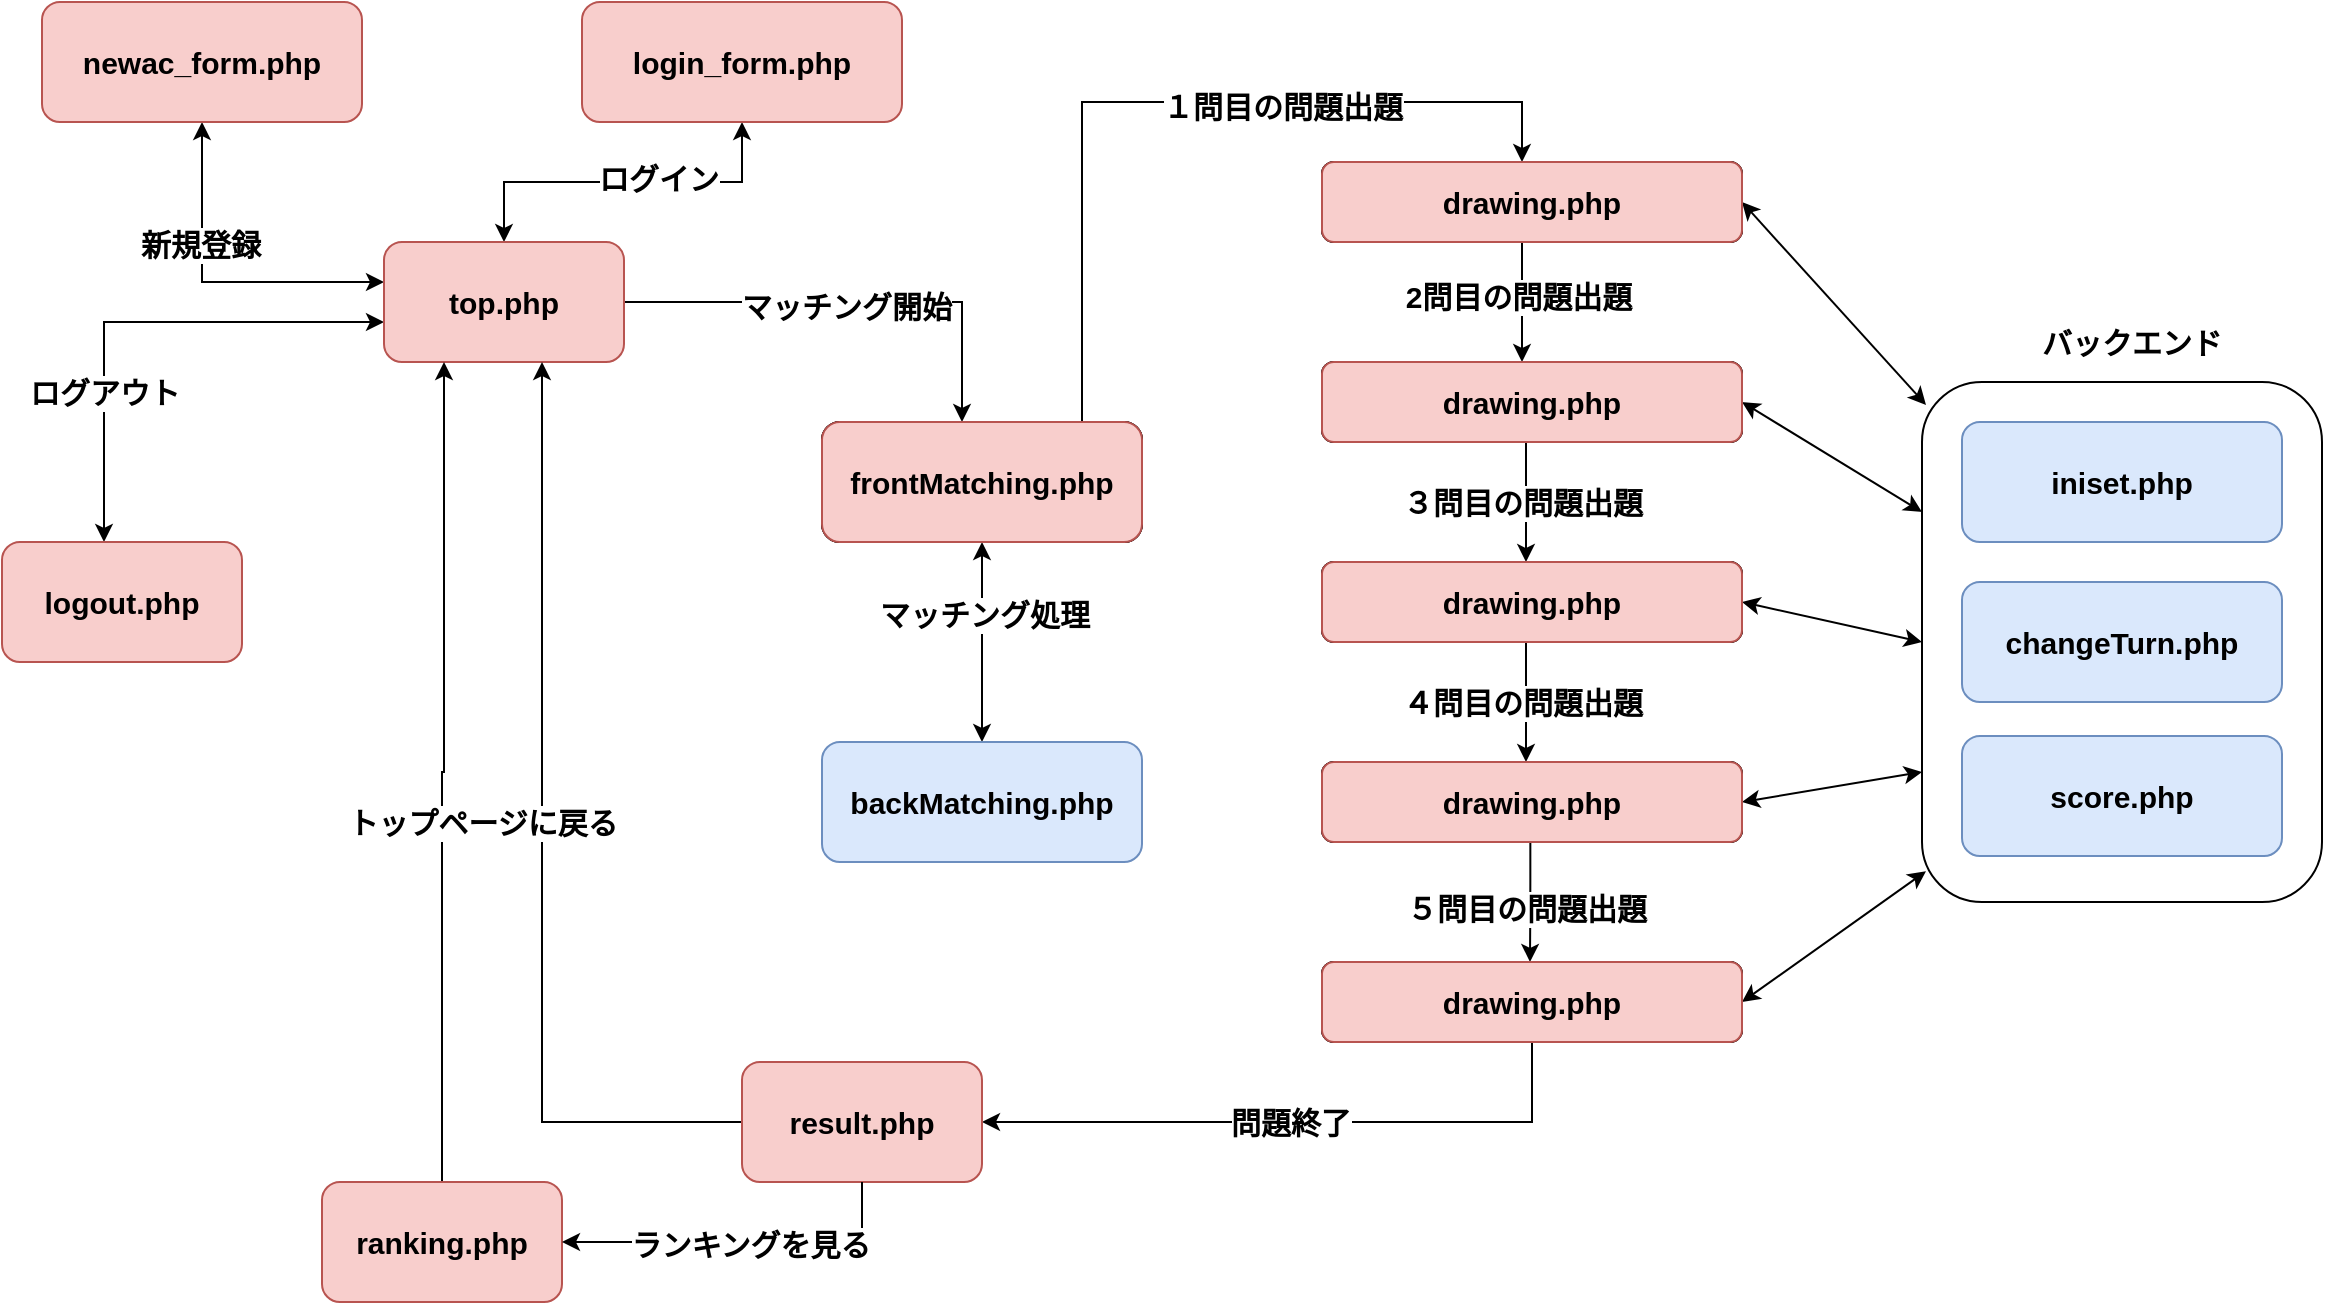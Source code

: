 <mxfile version="14.2.6" type="github">
  <diagram id="0sy5LNUqnLt38G_ARiGn" name="Page-1">
    <mxGraphModel dx="848" dy="1262" grid="1" gridSize="10" guides="1" tooltips="1" connect="1" arrows="1" fold="1" page="1" pageScale="1" pageWidth="583" pageHeight="827" math="0" shadow="0">
      <root>
        <mxCell id="0" />
        <mxCell id="1" parent="0" />
        <mxCell id="LJ6ic7p3RvikOZII2ErR-3" value="" style="edgeStyle=orthogonalEdgeStyle;rounded=0;orthogonalLoop=1;jettySize=auto;html=1;fontStyle=1;fontSize=15;startArrow=classic;startFill=1;spacing=2;" edge="1" parent="1" source="LJ6ic7p3RvikOZII2ErR-1" target="LJ6ic7p3RvikOZII2ErR-2">
          <mxGeometry relative="1" as="geometry">
            <Array as="points">
              <mxPoint x="106" y="180" />
            </Array>
          </mxGeometry>
        </mxCell>
        <mxCell id="LJ6ic7p3RvikOZII2ErR-106" value="新規登録" style="edgeLabel;html=1;align=center;verticalAlign=middle;resizable=0;points=[];fontSize=15;fontStyle=1;spacing=2;" vertex="1" connectable="0" parent="LJ6ic7p3RvikOZII2ErR-3">
          <mxGeometry x="0.287" y="1" relative="1" as="geometry">
            <mxPoint as="offset" />
          </mxGeometry>
        </mxCell>
        <mxCell id="LJ6ic7p3RvikOZII2ErR-5" value="" style="edgeStyle=orthogonalEdgeStyle;rounded=0;orthogonalLoop=1;jettySize=auto;html=1;fontStyle=1;fontSize=15;startArrow=classic;startFill=1;spacing=2;" edge="1" parent="1" source="LJ6ic7p3RvikOZII2ErR-1" target="LJ6ic7p3RvikOZII2ErR-4">
          <mxGeometry relative="1" as="geometry" />
        </mxCell>
        <mxCell id="LJ6ic7p3RvikOZII2ErR-105" value="ログイン" style="edgeLabel;html=1;align=center;verticalAlign=middle;resizable=0;points=[];fontSize=15;fontStyle=1;spacing=2;" vertex="1" connectable="0" parent="LJ6ic7p3RvikOZII2ErR-5">
          <mxGeometry x="0.192" y="2" relative="1" as="geometry">
            <mxPoint as="offset" />
          </mxGeometry>
        </mxCell>
        <mxCell id="LJ6ic7p3RvikOZII2ErR-8" value="" style="edgeStyle=orthogonalEdgeStyle;rounded=0;orthogonalLoop=1;jettySize=auto;html=1;fontStyle=1;fontSize=15;spacing=2;" edge="1" parent="1" source="LJ6ic7p3RvikOZII2ErR-1" target="LJ6ic7p3RvikOZII2ErR-7">
          <mxGeometry relative="1" as="geometry">
            <Array as="points">
              <mxPoint x="486" y="190" />
            </Array>
          </mxGeometry>
        </mxCell>
        <mxCell id="LJ6ic7p3RvikOZII2ErR-64" value="マッチング開始" style="edgeLabel;html=1;align=center;verticalAlign=middle;resizable=0;points=[];fontSize=15;fontStyle=1;spacing=2;" vertex="1" connectable="0" parent="LJ6ic7p3RvikOZII2ErR-8">
          <mxGeometry x="-0.03" y="-2" relative="1" as="geometry">
            <mxPoint as="offset" />
          </mxGeometry>
        </mxCell>
        <mxCell id="LJ6ic7p3RvikOZII2ErR-111" value="" style="edgeStyle=orthogonalEdgeStyle;rounded=0;orthogonalLoop=1;jettySize=auto;html=1;startArrow=classic;startFill=1;fontSize=15;spacing=2;" edge="1" parent="1" source="LJ6ic7p3RvikOZII2ErR-1" target="LJ6ic7p3RvikOZII2ErR-110">
          <mxGeometry relative="1" as="geometry">
            <Array as="points">
              <mxPoint x="57" y="200" />
            </Array>
          </mxGeometry>
        </mxCell>
        <mxCell id="LJ6ic7p3RvikOZII2ErR-112" value="ログアウト" style="edgeLabel;html=1;align=center;verticalAlign=middle;resizable=0;points=[];fontSize=15;fontStyle=1;spacing=2;" vertex="1" connectable="0" parent="LJ6ic7p3RvikOZII2ErR-111">
          <mxGeometry x="0.397" relative="1" as="geometry">
            <mxPoint as="offset" />
          </mxGeometry>
        </mxCell>
        <mxCell id="LJ6ic7p3RvikOZII2ErR-1" value="top.php" style="rounded=1;whiteSpace=wrap;html=1;fontStyle=1;fontSize=15;fillColor=#f8cecc;strokeColor=#b85450;spacing=2;" vertex="1" parent="1">
          <mxGeometry x="197" y="160" width="120" height="60" as="geometry" />
        </mxCell>
        <mxCell id="LJ6ic7p3RvikOZII2ErR-2" value="newac_form.php" style="rounded=1;whiteSpace=wrap;html=1;fontStyle=1;fontSize=15;fillColor=#f8cecc;strokeColor=#b85450;spacing=2;" vertex="1" parent="1">
          <mxGeometry x="26" y="40" width="160" height="60" as="geometry" />
        </mxCell>
        <mxCell id="LJ6ic7p3RvikOZII2ErR-4" value="login_form.php" style="rounded=1;whiteSpace=wrap;html=1;fontStyle=1;fontSize=15;fillColor=#f8cecc;strokeColor=#b85450;spacing=2;" vertex="1" parent="1">
          <mxGeometry x="296" y="40" width="160" height="60" as="geometry" />
        </mxCell>
        <mxCell id="LJ6ic7p3RvikOZII2ErR-10" value="" style="edgeStyle=orthogonalEdgeStyle;rounded=0;orthogonalLoop=1;jettySize=auto;html=1;fontStyle=1;fontSize=15;spacing=2;" edge="1" parent="1" source="LJ6ic7p3RvikOZII2ErR-7" target="LJ6ic7p3RvikOZII2ErR-9">
          <mxGeometry relative="1" as="geometry">
            <Array as="points">
              <mxPoint x="546" y="90" />
              <mxPoint x="766" y="90" />
            </Array>
          </mxGeometry>
        </mxCell>
        <mxCell id="LJ6ic7p3RvikOZII2ErR-65" value="１問目の問題出題" style="edgeLabel;html=1;align=center;verticalAlign=middle;resizable=0;points=[];fontSize=15;fontStyle=1;spacing=2;" vertex="1" connectable="0" parent="LJ6ic7p3RvikOZII2ErR-10">
          <mxGeometry x="0.046" y="-2" relative="1" as="geometry">
            <mxPoint x="45.71" as="offset" />
          </mxGeometry>
        </mxCell>
        <mxCell id="LJ6ic7p3RvikOZII2ErR-12" value="" style="edgeStyle=orthogonalEdgeStyle;rounded=0;orthogonalLoop=1;jettySize=auto;html=1;fontStyle=1;fontSize=15;startArrow=classic;startFill=1;spacing=2;" edge="1" parent="1" source="LJ6ic7p3RvikOZII2ErR-7" target="LJ6ic7p3RvikOZII2ErR-11">
          <mxGeometry relative="1" as="geometry" />
        </mxCell>
        <mxCell id="LJ6ic7p3RvikOZII2ErR-109" value="&lt;b&gt;マッチング処理&lt;/b&gt;" style="edgeLabel;html=1;align=center;verticalAlign=middle;resizable=0;points=[];fontSize=15;spacing=2;" vertex="1" connectable="0" parent="LJ6ic7p3RvikOZII2ErR-12">
          <mxGeometry x="-0.276" y="1" relative="1" as="geometry">
            <mxPoint as="offset" />
          </mxGeometry>
        </mxCell>
        <mxCell id="LJ6ic7p3RvikOZII2ErR-7" value="frontMatching.php" style="rounded=1;whiteSpace=wrap;html=1;fontStyle=1;fontSize=15;spacing=2;" vertex="1" parent="1">
          <mxGeometry x="416" y="250" width="160" height="60" as="geometry" />
        </mxCell>
        <mxCell id="LJ6ic7p3RvikOZII2ErR-9" value="drawing.php" style="rounded=1;whiteSpace=wrap;html=1;fontStyle=1;fontSize=15;spacing=2;" vertex="1" parent="1">
          <mxGeometry x="666" y="120" width="210" height="40" as="geometry" />
        </mxCell>
        <mxCell id="LJ6ic7p3RvikOZII2ErR-11" value="backMatching.php" style="rounded=1;whiteSpace=wrap;html=1;fontStyle=1;fontSize=15;fillColor=#dae8fc;strokeColor=#6c8ebf;spacing=2;" vertex="1" parent="1">
          <mxGeometry x="416" y="410" width="160" height="60" as="geometry" />
        </mxCell>
        <mxCell id="LJ6ic7p3RvikOZII2ErR-13" value="&lt;span&gt;drawing.php&lt;/span&gt;" style="rounded=1;whiteSpace=wrap;html=1;fontStyle=1;fontSize=15;spacing=2;" vertex="1" parent="1">
          <mxGeometry x="666" y="220" width="210" height="40" as="geometry" />
        </mxCell>
        <mxCell id="LJ6ic7p3RvikOZII2ErR-15" value="&lt;span&gt;drawing.php&lt;/span&gt;" style="rounded=1;whiteSpace=wrap;html=1;fontStyle=1;fontSize=15;spacing=2;" vertex="1" parent="1">
          <mxGeometry x="666" y="320" width="210" height="40" as="geometry" />
        </mxCell>
        <mxCell id="LJ6ic7p3RvikOZII2ErR-17" value="&lt;span&gt;drawing.php&lt;/span&gt;" style="rounded=1;whiteSpace=wrap;html=1;fontStyle=1;fontSize=15;spacing=2;" vertex="1" parent="1">
          <mxGeometry x="666" y="420" width="210" height="40" as="geometry" />
        </mxCell>
        <mxCell id="LJ6ic7p3RvikOZII2ErR-23" value="" style="edgeStyle=orthogonalEdgeStyle;rounded=0;orthogonalLoop=1;jettySize=auto;html=1;entryX=1;entryY=0.5;entryDx=0;entryDy=0;fontStyle=1;fontSize=15;spacing=2;" edge="1" parent="1" source="LJ6ic7p3RvikOZII2ErR-19" target="LJ6ic7p3RvikOZII2ErR-24">
          <mxGeometry relative="1" as="geometry">
            <mxPoint x="770.0" y="480.0" as="sourcePoint" />
            <mxPoint x="526" y="630" as="targetPoint" />
            <Array as="points">
              <mxPoint x="771" y="600" />
            </Array>
          </mxGeometry>
        </mxCell>
        <mxCell id="LJ6ic7p3RvikOZII2ErR-75" value="問題終了" style="edgeLabel;html=1;align=center;verticalAlign=middle;resizable=0;points=[];fontSize=15;fontStyle=1;spacing=2;" vertex="1" connectable="0" parent="LJ6ic7p3RvikOZII2ErR-23">
          <mxGeometry x="0.024" relative="1" as="geometry">
            <mxPoint as="offset" />
          </mxGeometry>
        </mxCell>
        <mxCell id="LJ6ic7p3RvikOZII2ErR-30" value="" style="edgeStyle=orthogonalEdgeStyle;rounded=0;orthogonalLoop=1;jettySize=auto;html=1;fontStyle=1;fontSize=15;spacing=2;" edge="1" parent="1" source="LJ6ic7p3RvikOZII2ErR-24" target="LJ6ic7p3RvikOZII2ErR-1">
          <mxGeometry relative="1" as="geometry">
            <mxPoint x="275" y="225" as="targetPoint" />
            <Array as="points">
              <mxPoint x="276" y="600" />
            </Array>
          </mxGeometry>
        </mxCell>
        <mxCell id="LJ6ic7p3RvikOZII2ErR-24" value="result.php" style="rounded=1;whiteSpace=wrap;html=1;fontStyle=1;fontSize=15;fillColor=#f8cecc;strokeColor=#b85450;spacing=2;" vertex="1" parent="1">
          <mxGeometry x="376" y="570" width="120" height="60" as="geometry" />
        </mxCell>
        <mxCell id="LJ6ic7p3RvikOZII2ErR-36" value="" style="edgeStyle=orthogonalEdgeStyle;rounded=0;orthogonalLoop=1;jettySize=auto;html=1;entryX=0.25;entryY=1;entryDx=0;entryDy=0;fontStyle=1;fontSize=15;spacing=2;" edge="1" parent="1" source="LJ6ic7p3RvikOZII2ErR-33" target="LJ6ic7p3RvikOZII2ErR-1">
          <mxGeometry relative="1" as="geometry">
            <mxPoint x="106" y="370" as="targetPoint" />
          </mxGeometry>
        </mxCell>
        <mxCell id="LJ6ic7p3RvikOZII2ErR-113" value="トップページに戻る" style="edgeLabel;html=1;align=center;verticalAlign=middle;resizable=0;points=[];fontSize=15;fontStyle=1;spacing=2;" vertex="1" connectable="0" parent="LJ6ic7p3RvikOZII2ErR-36">
          <mxGeometry x="-0.374" y="1" relative="1" as="geometry">
            <mxPoint x="21" y="-51.67" as="offset" />
          </mxGeometry>
        </mxCell>
        <mxCell id="LJ6ic7p3RvikOZII2ErR-33" value="ranking.php" style="rounded=1;whiteSpace=wrap;html=1;fontStyle=1;fontSize=15;fillColor=#f8cecc;strokeColor=#b85450;spacing=2;" vertex="1" parent="1">
          <mxGeometry x="166" y="630" width="120" height="60" as="geometry" />
        </mxCell>
        <mxCell id="LJ6ic7p3RvikOZII2ErR-41" value="" style="endArrow=classic;html=1;entryX=1;entryY=0.5;entryDx=0;entryDy=0;exitX=0.5;exitY=1;exitDx=0;exitDy=0;rounded=0;fontStyle=1;fontSize=15;spacing=2;" edge="1" parent="1" source="LJ6ic7p3RvikOZII2ErR-24" target="LJ6ic7p3RvikOZII2ErR-33">
          <mxGeometry width="50" height="50" relative="1" as="geometry">
            <mxPoint x="396" y="520" as="sourcePoint" />
            <mxPoint x="446" y="470" as="targetPoint" />
            <Array as="points">
              <mxPoint x="436" y="660" />
              <mxPoint x="356" y="660" />
            </Array>
          </mxGeometry>
        </mxCell>
        <mxCell id="LJ6ic7p3RvikOZII2ErR-116" value="ランキングを見る" style="edgeLabel;html=1;align=center;verticalAlign=middle;resizable=0;points=[];fontSize=15;fontStyle=1;spacing=2;" vertex="1" connectable="0" parent="LJ6ic7p3RvikOZII2ErR-41">
          <mxGeometry x="-0.026" y="1" relative="1" as="geometry">
            <mxPoint x="1" as="offset" />
          </mxGeometry>
        </mxCell>
        <mxCell id="LJ6ic7p3RvikOZII2ErR-42" value="iniset.php" style="whiteSpace=wrap;html=1;rounded=1;fontSize=15;fontStyle=1;fillColor=#dae8fc;strokeColor=#6c8ebf;spacing=2;" vertex="1" parent="1">
          <mxGeometry x="986" y="250" width="160" height="60" as="geometry" />
        </mxCell>
        <mxCell id="LJ6ic7p3RvikOZII2ErR-48" value="changeTurn.php" style="whiteSpace=wrap;html=1;rounded=1;fontSize=15;fontStyle=1;fillColor=#dae8fc;strokeColor=#6c8ebf;spacing=2;" vertex="1" parent="1">
          <mxGeometry x="986" y="330" width="160" height="60" as="geometry" />
        </mxCell>
        <mxCell id="LJ6ic7p3RvikOZII2ErR-51" value="score.php" style="whiteSpace=wrap;html=1;rounded=1;fontSize=15;fontStyle=1;fillColor=#dae8fc;strokeColor=#6c8ebf;spacing=2;" vertex="1" parent="1">
          <mxGeometry x="986" y="407" width="160" height="60" as="geometry" />
        </mxCell>
        <mxCell id="LJ6ic7p3RvikOZII2ErR-19" value="&lt;span&gt;drawing.php&lt;/span&gt;" style="rounded=1;whiteSpace=wrap;html=1;fontStyle=1;fontSize=15;spacing=2;" vertex="1" parent="1">
          <mxGeometry x="666" y="520" width="210" height="40" as="geometry" />
        </mxCell>
        <mxCell id="LJ6ic7p3RvikOZII2ErR-68" value="" style="endArrow=classic;html=1;fontSize=15;exitX=1;exitY=0.5;exitDx=0;exitDy=0;startArrow=classic;startFill=1;entryX=0.01;entryY=0.044;entryDx=0;entryDy=0;entryPerimeter=0;fontStyle=1;spacing=2;" edge="1" parent="1" source="LJ6ic7p3RvikOZII2ErR-9" target="LJ6ic7p3RvikOZII2ErR-70">
          <mxGeometry width="50" height="50" relative="1" as="geometry">
            <mxPoint x="846" y="520" as="sourcePoint" />
            <mxPoint x="976" y="250" as="targetPoint" />
            <Array as="points" />
          </mxGeometry>
        </mxCell>
        <mxCell id="LJ6ic7p3RvikOZII2ErR-70" value="" style="rounded=1;whiteSpace=wrap;html=1;fontSize=15;fillColor=none;spacing=2;" vertex="1" parent="1">
          <mxGeometry x="966" y="230" width="200" height="260" as="geometry" />
        </mxCell>
        <mxCell id="LJ6ic7p3RvikOZII2ErR-71" value="" style="endArrow=classic;html=1;fontSize=15;exitX=1;exitY=0.5;exitDx=0;exitDy=0;startArrow=classic;startFill=1;entryX=0;entryY=0.25;entryDx=0;entryDy=0;fontStyle=1;spacing=2;" edge="1" parent="1" target="LJ6ic7p3RvikOZII2ErR-70">
          <mxGeometry width="50" height="50" relative="1" as="geometry">
            <mxPoint x="876" y="240" as="sourcePoint" />
            <mxPoint x="946" y="320" as="targetPoint" />
          </mxGeometry>
        </mxCell>
        <mxCell id="LJ6ic7p3RvikOZII2ErR-72" value="" style="endArrow=classic;html=1;fontSize=15;exitX=1;exitY=0.5;exitDx=0;exitDy=0;startArrow=classic;startFill=1;entryX=0.01;entryY=0.941;entryDx=0;entryDy=0;entryPerimeter=0;fontStyle=1;spacing=2;" edge="1" parent="1" target="LJ6ic7p3RvikOZII2ErR-70">
          <mxGeometry width="50" height="50" relative="1" as="geometry">
            <mxPoint x="876" y="540" as="sourcePoint" />
            <mxPoint x="946" y="320" as="targetPoint" />
          </mxGeometry>
        </mxCell>
        <mxCell id="LJ6ic7p3RvikOZII2ErR-73" value="" style="endArrow=classic;html=1;fontSize=15;exitX=1;exitY=0.5;exitDx=0;exitDy=0;startArrow=classic;startFill=1;entryX=0;entryY=0.5;entryDx=0;entryDy=0;fontStyle=1;spacing=2;" edge="1" parent="1" source="LJ6ic7p3RvikOZII2ErR-15" target="LJ6ic7p3RvikOZII2ErR-70">
          <mxGeometry width="50" height="50" relative="1" as="geometry">
            <mxPoint x="906" y="170" as="sourcePoint" />
            <mxPoint x="976" y="350" as="targetPoint" />
          </mxGeometry>
        </mxCell>
        <mxCell id="LJ6ic7p3RvikOZII2ErR-74" value="" style="endArrow=classic;html=1;fontSize=15;exitX=1;exitY=0.5;exitDx=0;exitDy=0;startArrow=classic;startFill=1;entryX=0;entryY=0.75;entryDx=0;entryDy=0;fontStyle=1;spacing=2;" edge="1" parent="1" target="LJ6ic7p3RvikOZII2ErR-70">
          <mxGeometry width="50" height="50" relative="1" as="geometry">
            <mxPoint x="876" y="440" as="sourcePoint" />
            <mxPoint x="946" y="320" as="targetPoint" />
          </mxGeometry>
        </mxCell>
        <mxCell id="LJ6ic7p3RvikOZII2ErR-82" value="" style="endArrow=classic;html=1;fontSize=15;fontStyle=1;spacing=2;" edge="1" parent="1">
          <mxGeometry width="50" height="50" relative="1" as="geometry">
            <mxPoint x="766" y="160" as="sourcePoint" />
            <mxPoint x="766" y="220" as="targetPoint" />
            <Array as="points" />
          </mxGeometry>
        </mxCell>
        <mxCell id="LJ6ic7p3RvikOZII2ErR-84" value="&lt;span style=&quot;color: rgba(0 , 0 , 0 , 0) ; font-family: monospace ; font-size: 0px ; background-color: rgb(248 , 249 , 250)&quot;&gt;%3CmxGraphModel%3E%3Croot%3E%3CmxCell%20id%3D%220%22%2F%3E%3CmxCell%20id%3D%221%22%20parent%3D%220%22%2F%3E%3CmxCell%20id%3D%222%22%20value%3D%22%22%20style%3D%22endArrow%3Dclassic%3Bhtml%3D1%3BfontSize%3D15%3B%22%20edge%3D%221%22%20parent%3D%221%22%3E%3CmxGeometry%20width%3D%2250%22%20height%3D%2250%22%20relative%3D%221%22%20as%3D%22geometry%22%3E%3CmxPoint%20x%3D%22930%22%20y%3D%22700.0%22%20as%3D%22sourcePoint%22%2F%3E%3CmxPoint%20x%3D%22980%22%20y%3D%22650.0%22%20as%3D%22targetPoint%22%2F%3E%3CArray%20as%3D%22points%22%3E%3CmxPoint%20x%3D%22950%22%20y%3D%22680%22%2F%3E%3C%2FArray%3E%3C%2FmxGeometry%3E%3C%2FmxCell%3E%3C%2Froot%3E%3C%2FmxGraphModel%3Edai&lt;/span&gt;" style="edgeLabel;html=1;align=center;verticalAlign=middle;resizable=0;points=[];fontSize=15;fontStyle=1;spacing=2;" vertex="1" connectable="0" parent="LJ6ic7p3RvikOZII2ErR-82">
          <mxGeometry x="0.117" y="-2" relative="1" as="geometry">
            <mxPoint as="offset" />
          </mxGeometry>
        </mxCell>
        <mxCell id="LJ6ic7p3RvikOZII2ErR-85" value="2問目の問題出題" style="edgeLabel;html=1;align=center;verticalAlign=middle;resizable=0;points=[];fontSize=15;fontStyle=1;spacing=2;" vertex="1" connectable="0" parent="LJ6ic7p3RvikOZII2ErR-82">
          <mxGeometry x="0.093" y="-2" relative="1" as="geometry">
            <mxPoint y="-6.67" as="offset" />
          </mxGeometry>
        </mxCell>
        <mxCell id="LJ6ic7p3RvikOZII2ErR-95" value="" style="endArrow=classic;html=1;fontSize=15;fontStyle=1;spacing=2;" edge="1" parent="1">
          <mxGeometry width="50" height="50" relative="1" as="geometry">
            <mxPoint x="768" y="260" as="sourcePoint" />
            <mxPoint x="768" y="320" as="targetPoint" />
            <Array as="points">
              <mxPoint x="768" y="280" />
            </Array>
          </mxGeometry>
        </mxCell>
        <mxCell id="LJ6ic7p3RvikOZII2ErR-96" value="&lt;span style=&quot;color: rgba(0 , 0 , 0 , 0) ; font-family: monospace ; font-size: 0px ; background-color: rgb(248 , 249 , 250)&quot;&gt;%3CmxGraphModel%3E%3Croot%3E%3CmxCell%20id%3D%220%22%2F%3E%3CmxCell%20id%3D%221%22%20parent%3D%220%22%2F%3E%3CmxCell%20id%3D%222%22%20value%3D%22%22%20style%3D%22endArrow%3Dclassic%3Bhtml%3D1%3BfontSize%3D15%3B%22%20edge%3D%221%22%20parent%3D%221%22%3E%3CmxGeometry%20width%3D%2250%22%20height%3D%2250%22%20relative%3D%221%22%20as%3D%22geometry%22%3E%3CmxPoint%20x%3D%22930%22%20y%3D%22700.0%22%20as%3D%22sourcePoint%22%2F%3E%3CmxPoint%20x%3D%22980%22%20y%3D%22650.0%22%20as%3D%22targetPoint%22%2F%3E%3CArray%20as%3D%22points%22%3E%3CmxPoint%20x%3D%22950%22%20y%3D%22680%22%2F%3E%3C%2FArray%3E%3C%2FmxGeometry%3E%3C%2FmxCell%3E%3C%2Froot%3E%3C%2FmxGraphModel%3Edai&lt;/span&gt;" style="edgeLabel;html=1;align=center;verticalAlign=middle;resizable=0;points=[];fontSize=15;fontStyle=1;spacing=2;" vertex="1" connectable="0" parent="LJ6ic7p3RvikOZII2ErR-95">
          <mxGeometry x="0.117" y="-2" relative="1" as="geometry">
            <mxPoint as="offset" />
          </mxGeometry>
        </mxCell>
        <mxCell id="LJ6ic7p3RvikOZII2ErR-97" value="３問目の問題出題" style="edgeLabel;html=1;align=center;verticalAlign=middle;resizable=0;points=[];fontSize=15;fontStyle=1;spacing=2;" vertex="1" connectable="0" parent="LJ6ic7p3RvikOZII2ErR-95">
          <mxGeometry x="0.093" y="-2" relative="1" as="geometry">
            <mxPoint y="-3.33" as="offset" />
          </mxGeometry>
        </mxCell>
        <mxCell id="LJ6ic7p3RvikOZII2ErR-98" value="" style="endArrow=classic;html=1;fontSize=15;fontStyle=1;spacing=2;" edge="1" parent="1">
          <mxGeometry width="50" height="50" relative="1" as="geometry">
            <mxPoint x="768" y="360" as="sourcePoint" />
            <mxPoint x="768" y="420" as="targetPoint" />
            <Array as="points">
              <mxPoint x="768" y="360" />
            </Array>
          </mxGeometry>
        </mxCell>
        <mxCell id="LJ6ic7p3RvikOZII2ErR-99" value="&lt;span style=&quot;color: rgba(0 , 0 , 0 , 0) ; font-family: monospace ; font-size: 0px ; background-color: rgb(248 , 249 , 250)&quot;&gt;%3CmxGraphModel%3E%3Croot%3E%3CmxCell%20id%3D%220%22%2F%3E%3CmxCell%20id%3D%221%22%20parent%3D%220%22%2F%3E%3CmxCell%20id%3D%222%22%20value%3D%22%22%20style%3D%22endArrow%3Dclassic%3Bhtml%3D1%3BfontSize%3D15%3B%22%20edge%3D%221%22%20parent%3D%221%22%3E%3CmxGeometry%20width%3D%2250%22%20height%3D%2250%22%20relative%3D%221%22%20as%3D%22geometry%22%3E%3CmxPoint%20x%3D%22930%22%20y%3D%22700.0%22%20as%3D%22sourcePoint%22%2F%3E%3CmxPoint%20x%3D%22980%22%20y%3D%22650.0%22%20as%3D%22targetPoint%22%2F%3E%3CArray%20as%3D%22points%22%3E%3CmxPoint%20x%3D%22950%22%20y%3D%22680%22%2F%3E%3C%2FArray%3E%3C%2FmxGeometry%3E%3C%2FmxCell%3E%3C%2Froot%3E%3C%2FmxGraphModel%3Edai&lt;/span&gt;" style="edgeLabel;html=1;align=center;verticalAlign=middle;resizable=0;points=[];fontSize=15;fontStyle=1;spacing=2;" vertex="1" connectable="0" parent="LJ6ic7p3RvikOZII2ErR-98">
          <mxGeometry x="0.117" y="-2" relative="1" as="geometry">
            <mxPoint as="offset" />
          </mxGeometry>
        </mxCell>
        <mxCell id="LJ6ic7p3RvikOZII2ErR-100" value="４問目の問題出題" style="edgeLabel;html=1;align=center;verticalAlign=middle;resizable=0;points=[];fontSize=15;fontStyle=1;spacing=2;" vertex="1" connectable="0" parent="LJ6ic7p3RvikOZII2ErR-98">
          <mxGeometry x="0.093" y="-2" relative="1" as="geometry">
            <mxPoint y="-3.33" as="offset" />
          </mxGeometry>
        </mxCell>
        <mxCell id="LJ6ic7p3RvikOZII2ErR-101" value="" style="endArrow=classic;html=1;fontSize=15;fontStyle=1;spacing=2;" edge="1" parent="1">
          <mxGeometry width="50" height="50" relative="1" as="geometry">
            <mxPoint x="770.17" y="460" as="sourcePoint" />
            <mxPoint x="770" y="520" as="targetPoint" />
            <Array as="points">
              <mxPoint x="770.17" y="490" />
            </Array>
          </mxGeometry>
        </mxCell>
        <mxCell id="LJ6ic7p3RvikOZII2ErR-102" value="&lt;span style=&quot;color: rgba(0 , 0 , 0 , 0) ; font-family: monospace ; font-size: 0px ; background-color: rgb(248 , 249 , 250)&quot;&gt;%3CmxGraphModel%3E%3Croot%3E%3CmxCell%20id%3D%220%22%2F%3E%3CmxCell%20id%3D%221%22%20parent%3D%220%22%2F%3E%3CmxCell%20id%3D%222%22%20value%3D%22%22%20style%3D%22endArrow%3Dclassic%3Bhtml%3D1%3BfontSize%3D15%3B%22%20edge%3D%221%22%20parent%3D%221%22%3E%3CmxGeometry%20width%3D%2250%22%20height%3D%2250%22%20relative%3D%221%22%20as%3D%22geometry%22%3E%3CmxPoint%20x%3D%22930%22%20y%3D%22700.0%22%20as%3D%22sourcePoint%22%2F%3E%3CmxPoint%20x%3D%22980%22%20y%3D%22650.0%22%20as%3D%22targetPoint%22%2F%3E%3CArray%20as%3D%22points%22%3E%3CmxPoint%20x%3D%22950%22%20y%3D%22680%22%2F%3E%3C%2FArray%3E%3C%2FmxGeometry%3E%3C%2FmxCell%3E%3C%2Froot%3E%3C%2FmxGraphModel%3Edai&lt;/span&gt;" style="edgeLabel;html=1;align=center;verticalAlign=middle;resizable=0;points=[];fontSize=15;fontStyle=1;spacing=2;" vertex="1" connectable="0" parent="LJ6ic7p3RvikOZII2ErR-101">
          <mxGeometry x="0.117" y="-2" relative="1" as="geometry">
            <mxPoint as="offset" />
          </mxGeometry>
        </mxCell>
        <mxCell id="LJ6ic7p3RvikOZII2ErR-103" value="５問目の問題出題" style="edgeLabel;html=1;align=center;verticalAlign=middle;resizable=0;points=[];fontSize=15;fontStyle=1;spacing=2;" vertex="1" connectable="0" parent="LJ6ic7p3RvikOZII2ErR-101">
          <mxGeometry x="0.093" y="-2" relative="1" as="geometry">
            <mxPoint as="offset" />
          </mxGeometry>
        </mxCell>
        <mxCell id="LJ6ic7p3RvikOZII2ErR-107" value="バックエンド" style="text;html=1;align=center;verticalAlign=middle;whiteSpace=wrap;rounded=0;fontSize=15;fontStyle=1;spacing=2;" vertex="1" parent="1">
          <mxGeometry x="996" y="200" width="150" height="20" as="geometry" />
        </mxCell>
        <mxCell id="LJ6ic7p3RvikOZII2ErR-110" value="logout.php" style="rounded=1;whiteSpace=wrap;html=1;fontStyle=1;fontSize=15;fillColor=#f8cecc;strokeColor=#b85450;spacing=2;" vertex="1" parent="1">
          <mxGeometry x="6" y="310" width="120" height="60" as="geometry" />
        </mxCell>
        <mxCell id="LJ6ic7p3RvikOZII2ErR-117" value="&lt;span&gt;drawing.php&lt;/span&gt;" style="rounded=1;whiteSpace=wrap;html=1;fontStyle=1;fontSize=15;spacing=2;" vertex="1" parent="1">
          <mxGeometry x="666" y="520" width="210" height="40" as="geometry" />
        </mxCell>
        <mxCell id="LJ6ic7p3RvikOZII2ErR-118" value="&lt;span&gt;drawing.php&lt;/span&gt;" style="rounded=1;whiteSpace=wrap;html=1;fontStyle=1;fontSize=15;spacing=2;" vertex="1" parent="1">
          <mxGeometry x="666" y="420" width="210" height="40" as="geometry" />
        </mxCell>
        <mxCell id="LJ6ic7p3RvikOZII2ErR-119" value="&lt;span&gt;drawing.php&lt;/span&gt;" style="rounded=1;whiteSpace=wrap;html=1;fontStyle=1;fontSize=15;spacing=2;" vertex="1" parent="1">
          <mxGeometry x="666" y="320" width="210" height="40" as="geometry" />
        </mxCell>
        <mxCell id="LJ6ic7p3RvikOZII2ErR-120" value="&lt;span&gt;drawing.php&lt;/span&gt;" style="rounded=1;whiteSpace=wrap;html=1;fontStyle=1;fontSize=15;spacing=2;" vertex="1" parent="1">
          <mxGeometry x="666" y="220" width="210" height="40" as="geometry" />
        </mxCell>
        <mxCell id="LJ6ic7p3RvikOZII2ErR-121" value="drawing.php" style="rounded=1;whiteSpace=wrap;html=1;fontStyle=1;fontSize=15;spacing=2;" vertex="1" parent="1">
          <mxGeometry x="666" y="120" width="210" height="40" as="geometry" />
        </mxCell>
        <mxCell id="LJ6ic7p3RvikOZII2ErR-122" value="frontMatching.php" style="rounded=1;whiteSpace=wrap;html=1;fontStyle=1;fontSize=15;spacing=2;" vertex="1" parent="1">
          <mxGeometry x="416" y="250" width="160" height="60" as="geometry" />
        </mxCell>
        <mxCell id="LJ6ic7p3RvikOZII2ErR-123" value="&lt;span&gt;drawing.php&lt;/span&gt;" style="rounded=1;whiteSpace=wrap;html=1;fontStyle=1;fontSize=15;fillColor=#f8cecc;strokeColor=#b85450;spacing=2;" vertex="1" parent="1">
          <mxGeometry x="666" y="520" width="210" height="40" as="geometry" />
        </mxCell>
        <mxCell id="LJ6ic7p3RvikOZII2ErR-124" value="&lt;span&gt;drawing.php&lt;/span&gt;" style="rounded=1;whiteSpace=wrap;html=1;fontStyle=1;fontSize=15;fillColor=#f8cecc;strokeColor=#b85450;spacing=2;" vertex="1" parent="1">
          <mxGeometry x="666" y="420" width="210" height="40" as="geometry" />
        </mxCell>
        <mxCell id="LJ6ic7p3RvikOZII2ErR-125" value="&lt;span&gt;drawing.php&lt;/span&gt;" style="rounded=1;whiteSpace=wrap;html=1;fontStyle=1;fontSize=15;fillColor=#f8cecc;strokeColor=#b85450;spacing=2;" vertex="1" parent="1">
          <mxGeometry x="666" y="320" width="210" height="40" as="geometry" />
        </mxCell>
        <mxCell id="LJ6ic7p3RvikOZII2ErR-126" value="&lt;span&gt;drawing.php&lt;/span&gt;" style="rounded=1;whiteSpace=wrap;html=1;fontStyle=1;fontSize=15;fillColor=#f8cecc;strokeColor=#b85450;spacing=2;" vertex="1" parent="1">
          <mxGeometry x="666" y="220" width="210" height="40" as="geometry" />
        </mxCell>
        <mxCell id="LJ6ic7p3RvikOZII2ErR-127" value="drawing.php" style="rounded=1;whiteSpace=wrap;html=1;fontStyle=1;fontSize=15;fillColor=#f8cecc;strokeColor=#b85450;spacing=2;" vertex="1" parent="1">
          <mxGeometry x="666" y="120" width="210" height="40" as="geometry" />
        </mxCell>
        <mxCell id="LJ6ic7p3RvikOZII2ErR-128" value="frontMatching.php" style="rounded=1;whiteSpace=wrap;html=1;fontStyle=1;fontSize=15;fillColor=#f8cecc;strokeColor=#b85450;spacing=2;" vertex="1" parent="1">
          <mxGeometry x="416" y="250" width="160" height="60" as="geometry" />
        </mxCell>
      </root>
    </mxGraphModel>
  </diagram>
</mxfile>
